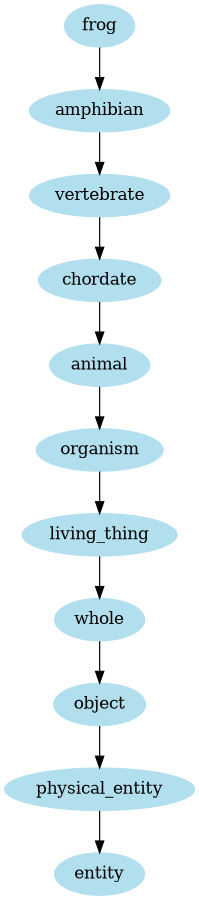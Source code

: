digraph unix {
	node [color=lightblue2 style=filled]
	size="6,6"
	frog -> amphibian
	amphibian -> vertebrate
	vertebrate -> chordate
	chordate -> animal
	animal -> organism
	organism -> living_thing
	living_thing -> whole
	whole -> object
	object -> physical_entity
	physical_entity -> entity
}
